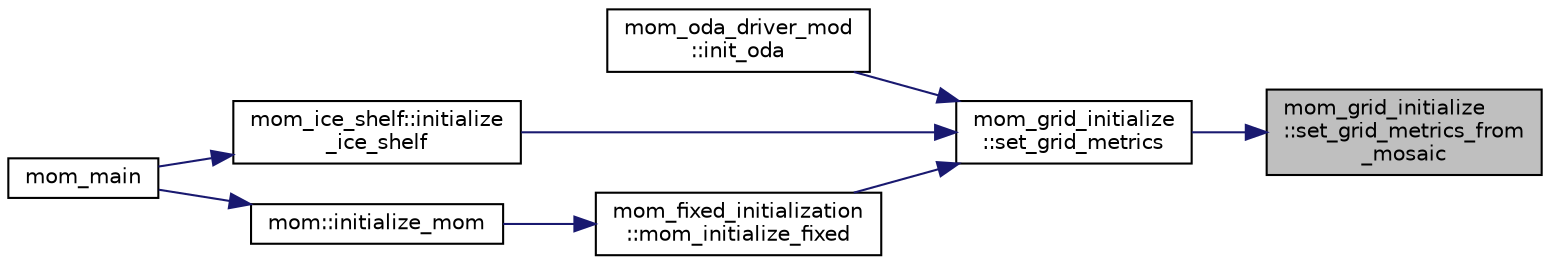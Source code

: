 digraph "mom_grid_initialize::set_grid_metrics_from_mosaic"
{
 // INTERACTIVE_SVG=YES
 // LATEX_PDF_SIZE
  edge [fontname="Helvetica",fontsize="10",labelfontname="Helvetica",labelfontsize="10"];
  node [fontname="Helvetica",fontsize="10",shape=record];
  rankdir="RL";
  Node1 [label="mom_grid_initialize\l::set_grid_metrics_from\l_mosaic",height=0.2,width=0.4,color="black", fillcolor="grey75", style="filled", fontcolor="black",tooltip="Sets the grid metrics from a mosaic file."];
  Node1 -> Node2 [dir="back",color="midnightblue",fontsize="10",style="solid",fontname="Helvetica"];
  Node2 [label="mom_grid_initialize\l::set_grid_metrics",height=0.2,width=0.4,color="black", fillcolor="white", style="filled",URL="$namespacemom__grid__initialize.html#a80ff9ab4bfca58b9858abc4ce95b06e9",tooltip="set_grid_metrics is used to set the primary values in the model's horizontal grid...."];
  Node2 -> Node3 [dir="back",color="midnightblue",fontsize="10",style="solid",fontname="Helvetica"];
  Node3 [label="mom_oda_driver_mod\l::init_oda",height=0.2,width=0.4,color="black", fillcolor="white", style="filled",URL="$namespacemom__oda__driver__mod.html#aaaf67b8d0e0db3ba3dfe09e24d2b8b24",tooltip="initialize First_guess (prior) and Analysis grid information for all ensemble members"];
  Node2 -> Node4 [dir="back",color="midnightblue",fontsize="10",style="solid",fontname="Helvetica"];
  Node4 [label="mom_ice_shelf::initialize\l_ice_shelf",height=0.2,width=0.4,color="black", fillcolor="white", style="filled",URL="$namespacemom__ice__shelf.html#a5990f9918493ff4984245eac74e5f4d9",tooltip="Initializes shelf model data, parameters and diagnostics."];
  Node4 -> Node5 [dir="back",color="midnightblue",fontsize="10",style="solid",fontname="Helvetica"];
  Node5 [label="mom_main",height=0.2,width=0.4,color="black", fillcolor="white", style="filled",URL="$MOM__driver_8F90.html#a08fffeb2d8e8acbf9ed4609be6d258c6",tooltip=" "];
  Node2 -> Node6 [dir="back",color="midnightblue",fontsize="10",style="solid",fontname="Helvetica"];
  Node6 [label="mom_fixed_initialization\l::mom_initialize_fixed",height=0.2,width=0.4,color="black", fillcolor="white", style="filled",URL="$namespacemom__fixed__initialization.html#a79fad1bd49f85eaa0579def2d9d4ae53",tooltip="MOM_initialize_fixed sets up time-invariant quantities related to MOM6's horizontal grid,..."];
  Node6 -> Node7 [dir="back",color="midnightblue",fontsize="10",style="solid",fontname="Helvetica"];
  Node7 [label="mom::initialize_mom",height=0.2,width=0.4,color="black", fillcolor="white", style="filled",URL="$namespacemom.html#a96708b16215666edbfa5b46228f3a200",tooltip="Initialize MOM, including memory allocation, setting up parameters and diagnostics,..."];
  Node7 -> Node5 [dir="back",color="midnightblue",fontsize="10",style="solid",fontname="Helvetica"];
}
